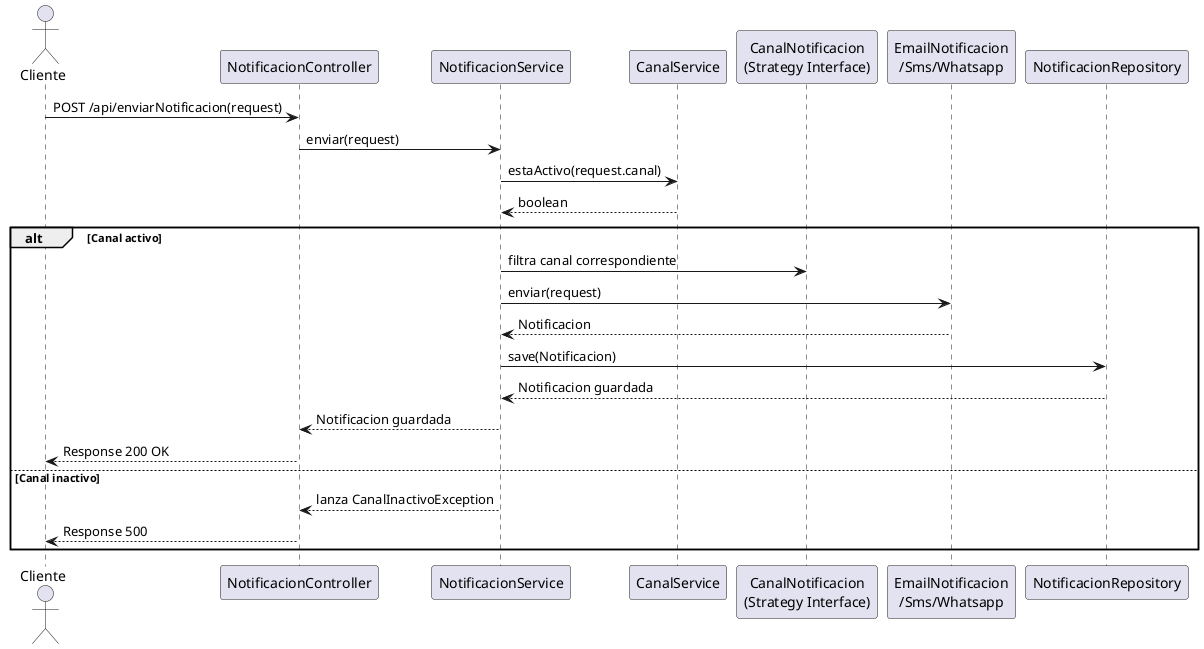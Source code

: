 @startuml diagrama-secuencia-notificacion

actor Cliente
participant "NotificacionController" as Controller
participant "NotificacionService" as Service
participant "CanalService" as CanalService
participant "CanalNotificacion\n(Strategy Interface)" as Strategy
participant "EmailNotificacion\n/Sms/Whatsapp" as CanalImpl
participant "NotificacionRepository" as Repo

Cliente -> Controller : POST /api/enviarNotificacion(request)
Controller -> Service : enviar(request)

Service -> CanalService : estaActivo(request.canal)
CanalService --> Service : boolean

alt Canal activo
    Service -> Strategy : filtra canal correspondiente
    Service -> CanalImpl : enviar(request)
    CanalImpl --> Service : Notificacion

    Service -> Repo : save(Notificacion)
    Repo --> Service : Notificacion guardada

    Service --> Controller : Notificacion guardada
    Controller --> Cliente : Response 200 OK
else Canal inactivo
    Service --> Controller : lanza CanalInactivoException
    Controller --> Cliente : Response 500
end
@enduml
